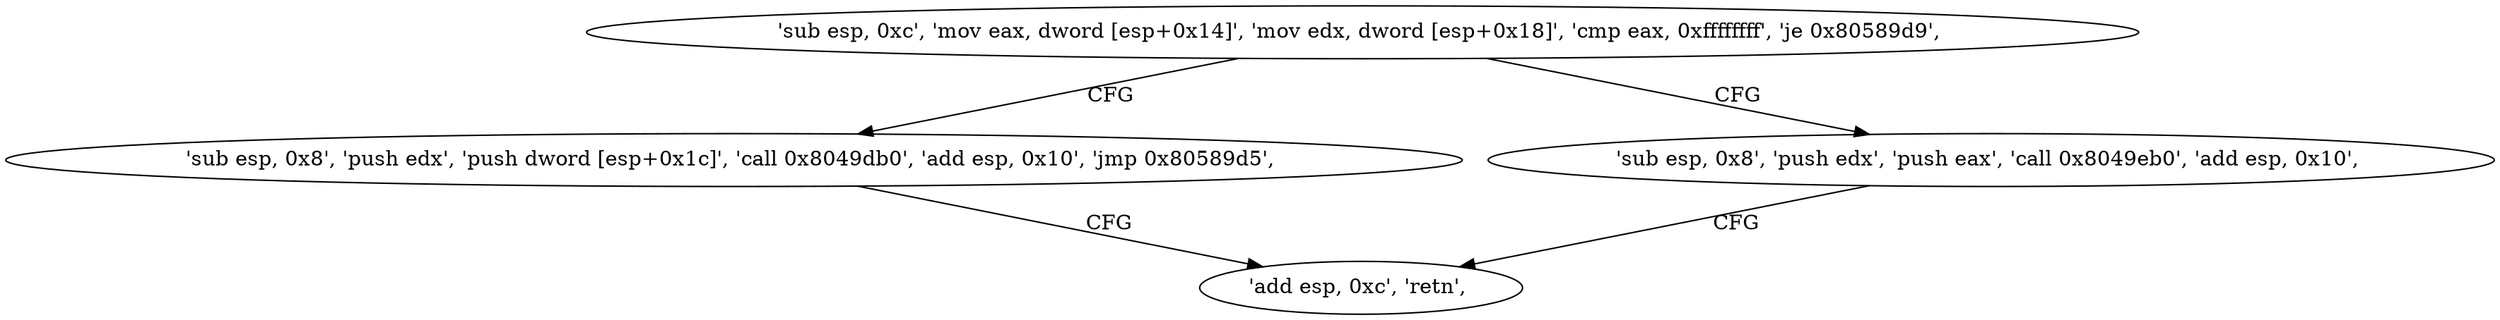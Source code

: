 digraph "func" {
"134580664" [label = "'sub esp, 0xc', 'mov eax, dword [esp+0x14]', 'mov edx, dword [esp+0x18]', 'cmp eax, 0xffffffff', 'je 0x80589d9', " ]
"134580697" [label = "'sub esp, 0x8', 'push edx', 'push dword [esp+0x1c]', 'call 0x8049db0', 'add esp, 0x10', 'jmp 0x80589d5', " ]
"134580680" [label = "'sub esp, 0x8', 'push edx', 'push eax', 'call 0x8049eb0', 'add esp, 0x10', " ]
"134580693" [label = "'add esp, 0xc', 'retn', " ]
"134580664" -> "134580697" [ label = "CFG" ]
"134580664" -> "134580680" [ label = "CFG" ]
"134580697" -> "134580693" [ label = "CFG" ]
"134580680" -> "134580693" [ label = "CFG" ]
}
